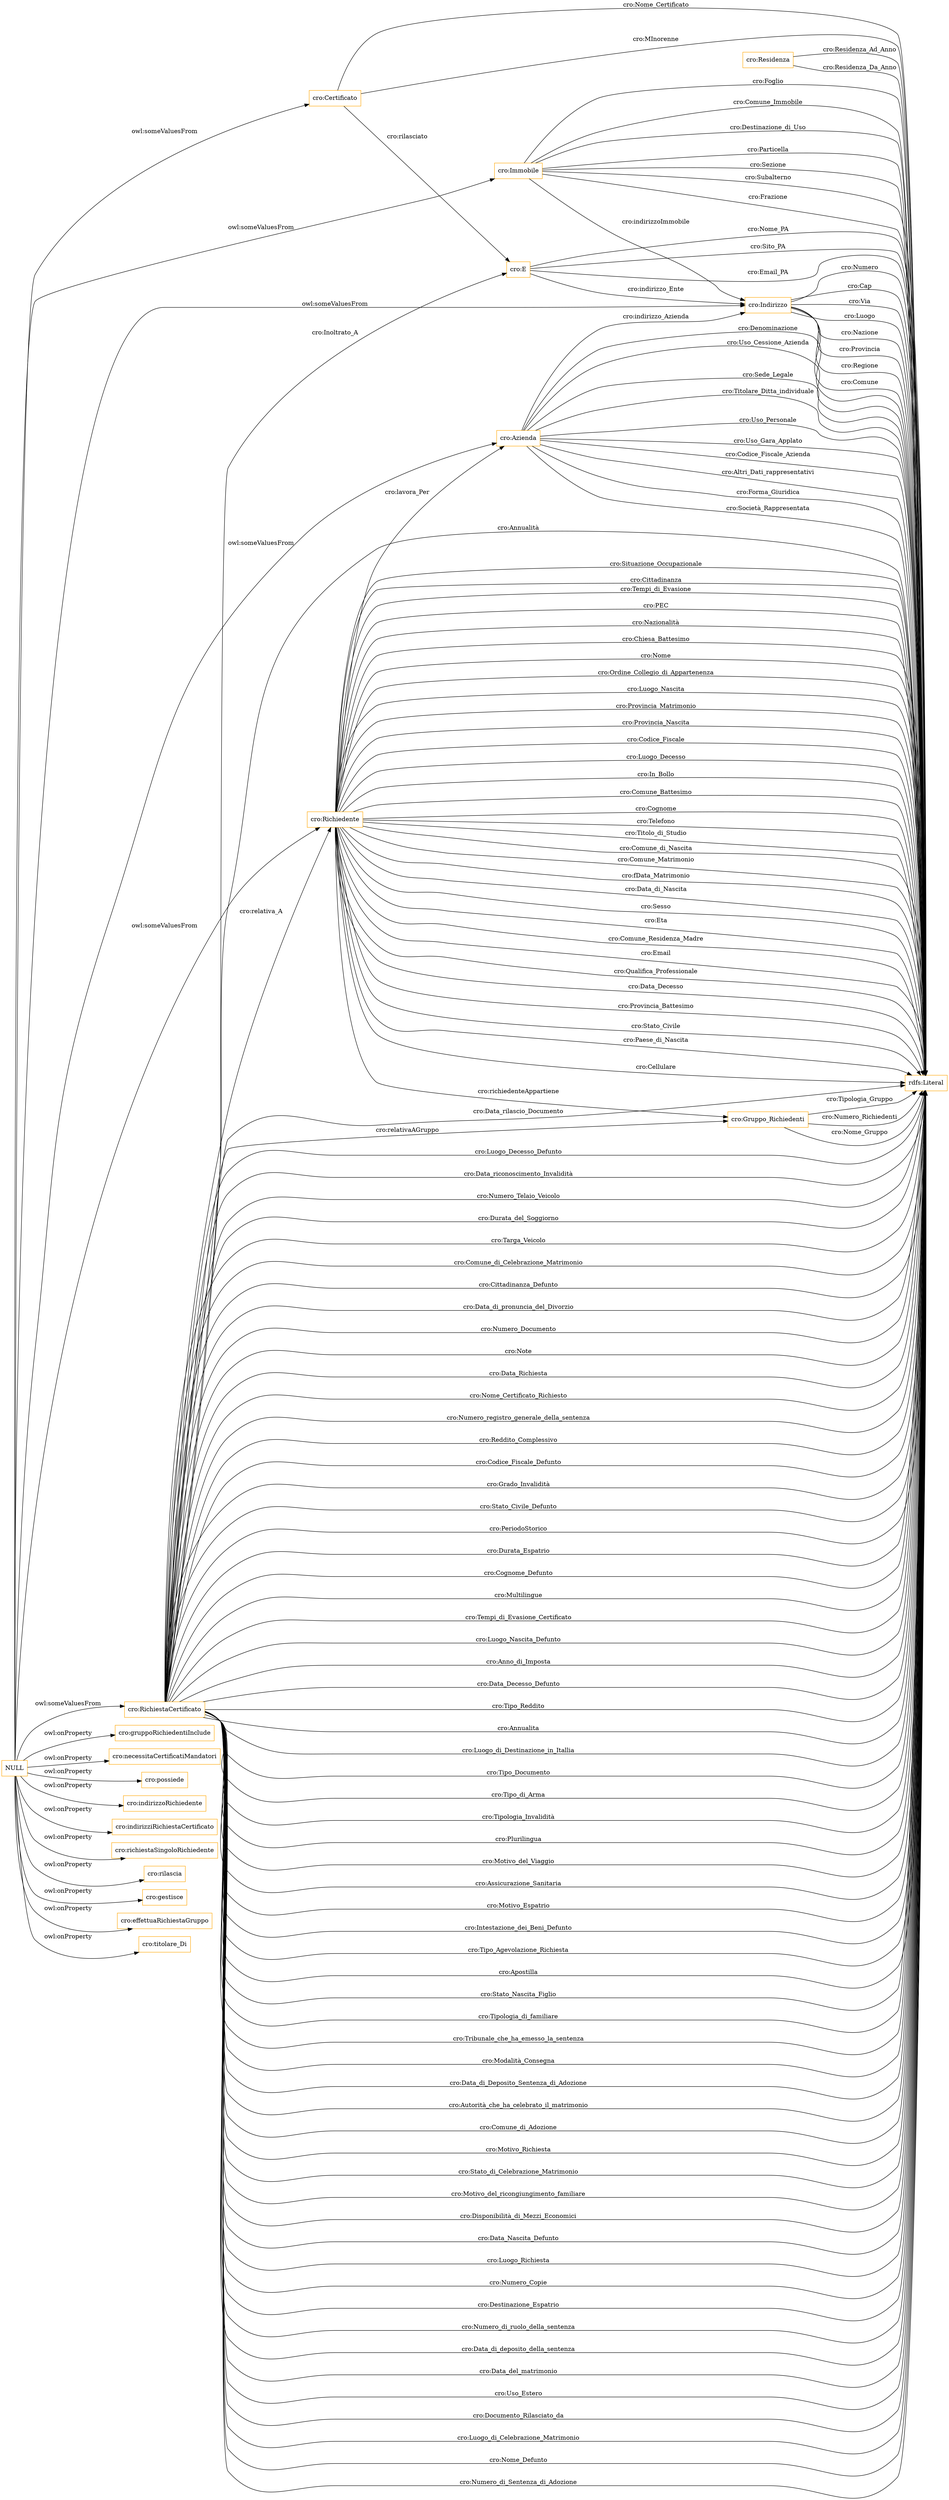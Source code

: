 digraph ar2dtool_diagram { 
rankdir=LR;
size="1501"
node [shape = rectangle, color="orange"]; "cro:Certificato" "cro:Residenza" "cro:E" "cro:Immobile" "cro:Gruppo_Richiedenti" "cro:Indirizzo" "cro:Richiedente" "cro:Azienda" "cro:RichiestaCertificato" ; /*classes style*/
	"NULL" -> "cro:Azienda" [ label = "owl:someValuesFrom" ];
	"NULL" -> "cro:gruppoRichiedentiInclude" [ label = "owl:onProperty" ];
	"NULL" -> "cro:necessitaCertificatiMandatori" [ label = "owl:onProperty" ];
	"NULL" -> "cro:Immobile" [ label = "owl:someValuesFrom" ];
	"NULL" -> "cro:possiede" [ label = "owl:onProperty" ];
	"NULL" -> "cro:indirizzoRichiedente" [ label = "owl:onProperty" ];
	"NULL" -> "cro:indirizziRichiestaCertificato" [ label = "owl:onProperty" ];
	"NULL" -> "cro:richiestaSingoloRichiedente" [ label = "owl:onProperty" ];
	"NULL" -> "cro:rilascia" [ label = "owl:onProperty" ];
	"NULL" -> "cro:gestisce" [ label = "owl:onProperty" ];
	"NULL" -> "cro:effettuaRichiestaGruppo" [ label = "owl:onProperty" ];
	"NULL" -> "cro:Indirizzo" [ label = "owl:someValuesFrom" ];
	"NULL" -> "cro:RichiestaCertificato" [ label = "owl:someValuesFrom" ];
	"NULL" -> "cro:titolare_Di" [ label = "owl:onProperty" ];
	"NULL" -> "cro:Richiedente" [ label = "owl:someValuesFrom" ];
	"NULL" -> "cro:Certificato" [ label = "owl:someValuesFrom" ];
	"cro:RichiestaCertificato" -> "rdfs:Literal" [ label = "cro:Durata_del_Soggiorno" ];
	"cro:Richiedente" -> "rdfs:Literal" [ label = "cro:Cittadinanza" ];
	"cro:Residenza" -> "rdfs:Literal" [ label = "cro:Residenza_Ad_Anno" ];
	"cro:RichiestaCertificato" -> "rdfs:Literal" [ label = "cro:Targa_Veicolo" ];
	"cro:RichiestaCertificato" -> "rdfs:Literal" [ label = "cro:Comune_di_Celebrazione_Matrimonio" ];
	"cro:RichiestaCertificato" -> "cro:E" [ label = "cro:Inoltrato_A" ];
	"cro:Richiedente" -> "rdfs:Literal" [ label = "cro:Tempi_di_Evasione" ];
	"cro:Azienda" -> "rdfs:Literal" [ label = "cro:Uso_Cessione_Azienda" ];
	"cro:RichiestaCertificato" -> "rdfs:Literal" [ label = "cro:Cittadinanza_Defunto" ];
	"cro:RichiestaCertificato" -> "rdfs:Literal" [ label = "cro:Data_di_pronuncia_del_Divorzio" ];
	"cro:Azienda" -> "rdfs:Literal" [ label = "cro:Sede_Legale" ];
	"cro:RichiestaCertificato" -> "rdfs:Literal" [ label = "cro:Numero_Documento" ];
	"cro:Gruppo_Richiedenti" -> "rdfs:Literal" [ label = "cro:Nome_Gruppo" ];
	"cro:RichiestaCertificato" -> "rdfs:Literal" [ label = "cro:Note" ];
	"cro:Immobile" -> "rdfs:Literal" [ label = "cro:Destinazione_di_Uso" ];
	"cro:Richiedente" -> "rdfs:Literal" [ label = "cro:PEC" ];
	"cro:Indirizzo" -> "rdfs:Literal" [ label = "cro:Via" ];
	"cro:Richiedente" -> "rdfs:Literal" [ label = "cro:Nazionalità" ];
	"cro:RichiestaCertificato" -> "rdfs:Literal" [ label = "cro:Data_Richiesta" ];
	"cro:Richiedente" -> "rdfs:Literal" [ label = "cro:Chiesa_Battesimo" ];
	"cro:RichiestaCertificato" -> "rdfs:Literal" [ label = "cro:Nome_Certificato_Richiesto" ];
	"cro:Immobile" -> "rdfs:Literal" [ label = "cro:Particella" ];
	"cro:RichiestaCertificato" -> "rdfs:Literal" [ label = "cro:Numero_registro_generale_della_sentenza" ];
	"cro:RichiestaCertificato" -> "rdfs:Literal" [ label = "cro:Reddito_Complessivo" ];
	"cro:Richiedente" -> "rdfs:Literal" [ label = "cro:Nome" ];
	"cro:RichiestaCertificato" -> "rdfs:Literal" [ label = "cro:Codice_Fiscale_Defunto" ];
	"cro:RichiestaCertificato" -> "rdfs:Literal" [ label = "cro:Grado_Invalidità" ];
	"cro:RichiestaCertificato" -> "rdfs:Literal" [ label = "cro:Stato_Civile_Defunto" ];
	"cro:RichiestaCertificato" -> "rdfs:Literal" [ label = "cro:PeriodoStorico" ];
	"cro:Immobile" -> "rdfs:Literal" [ label = "cro:Sezione" ];
	"cro:E" -> "rdfs:Literal" [ label = "cro:Email_PA" ];
	"cro:Richiedente" -> "rdfs:Literal" [ label = "cro:Ordine_Collegio_di_Appartenenza" ];
	"cro:Azienda" -> "rdfs:Literal" [ label = "cro:Titolare_Ditta_individuale" ];
	"cro:RichiestaCertificato" -> "rdfs:Literal" [ label = "cro:Durata_Espatrio" ];
	"cro:Azienda" -> "rdfs:Literal" [ label = "cro:Uso_Personale" ];
	"cro:RichiestaCertificato" -> "rdfs:Literal" [ label = "cro:Cognome_Defunto" ];
	"cro:RichiestaCertificato" -> "rdfs:Literal" [ label = "cro:Multilingue" ];
	"cro:Richiedente" -> "rdfs:Literal" [ label = "cro:Luogo_Nascita" ];
	"cro:Richiedente" -> "rdfs:Literal" [ label = "cro:Provincia_Matrimonio" ];
	"cro:Indirizzo" -> "rdfs:Literal" [ label = "cro:Luogo" ];
	"cro:RichiestaCertificato" -> "rdfs:Literal" [ label = "cro:Tempi_di_Evasione_Certificato" ];
	"cro:RichiestaCertificato" -> "rdfs:Literal" [ label = "cro:Luogo_Nascita_Defunto" ];
	"cro:Richiedente" -> "rdfs:Literal" [ label = "cro:Provincia_Nascita" ];
	"cro:Residenza" -> "rdfs:Literal" [ label = "cro:Residenza_Da_Anno" ];
	"cro:Richiedente" -> "rdfs:Literal" [ label = "cro:Codice_Fiscale" ];
	"cro:Richiedente" -> "rdfs:Literal" [ label = "cro:Luogo_Decesso" ];
	"cro:Certificato" -> "rdfs:Literal" [ label = "cro:Nome_Certificato" ];
	"cro:Richiedente" -> "rdfs:Literal" [ label = "cro:In_Bollo" ];
	"cro:Certificato" -> "cro:E" [ label = "cro:rilasciato" ];
	"cro:RichiestaCertificato" -> "rdfs:Literal" [ label = "cro:Anno_di_Imposta" ];
	"cro:Richiedente" -> "rdfs:Literal" [ label = "cro:Comune_Battesimo" ];
	"cro:RichiestaCertificato" -> "rdfs:Literal" [ label = "cro:Data_Decesso_Defunto" ];
	"cro:RichiestaCertificato" -> "rdfs:Literal" [ label = "cro:Tipo_Reddito" ];
	"cro:RichiestaCertificato" -> "rdfs:Literal" [ label = "cro:Annualita" ];
	"cro:Richiedente" -> "rdfs:Literal" [ label = "cro:Cognome" ];
	"cro:Richiedente" -> "rdfs:Literal" [ label = "cro:Telefono" ];
	"cro:Indirizzo" -> "rdfs:Literal" [ label = "cro:Nazione" ];
	"cro:Gruppo_Richiedenti" -> "rdfs:Literal" [ label = "cro:Tipologia_Gruppo" ];
	"cro:RichiestaCertificato" -> "rdfs:Literal" [ label = "cro:Luogo_di_Destinazione_in_Itallia" ];
	"cro:RichiestaCertificato" -> "rdfs:Literal" [ label = "cro:Tipo_Documento" ];
	"cro:RichiestaCertificato" -> "rdfs:Literal" [ label = "cro:Tipo_di_Arma" ];
	"cro:Indirizzo" -> "rdfs:Literal" [ label = "cro:Provincia" ];
	"cro:RichiestaCertificato" -> "rdfs:Literal" [ label = "cro:Tipologia_Invalidità" ];
	"cro:RichiestaCertificato" -> "rdfs:Literal" [ label = "cro:Plurilingua" ];
	"cro:RichiestaCertificato" -> "cro:Richiedente" [ label = "cro:relativa_A" ];
	"cro:Richiedente" -> "rdfs:Literal" [ label = "cro:Titolo_di_Studio" ];
	"cro:Azienda" -> "cro:Indirizzo" [ label = "cro:indirizzo_Azienda" ];
	"cro:RichiestaCertificato" -> "rdfs:Literal" [ label = "cro:Motivo_del_Viaggio" ];
	"cro:RichiestaCertificato" -> "rdfs:Literal" [ label = "cro:Assicurazione_Sanitaria" ];
	"cro:E" -> "rdfs:Literal" [ label = "cro:Nome_PA" ];
	"cro:Richiedente" -> "rdfs:Literal" [ label = "cro:Comune_di_Nascita" ];
	"cro:RichiestaCertificato" -> "rdfs:Literal" [ label = "cro:Motivo_Espatrio" ];
	"cro:RichiestaCertificato" -> "rdfs:Literal" [ label = "cro:Intestazione_dei_Beni_Defunto" ];
	"cro:Richiedente" -> "cro:Azienda" [ label = "cro:lavora_Per" ];
	"cro:E" -> "rdfs:Literal" [ label = "cro:Sito_PA" ];
	"cro:RichiestaCertificato" -> "rdfs:Literal" [ label = "cro:Tipo_Agevolazione_Richiesta" ];
	"cro:RichiestaCertificato" -> "rdfs:Literal" [ label = "cro:Apostilla" ];
	"cro:Richiedente" -> "rdfs:Literal" [ label = "cro:Comune_Matrimonio" ];
	"cro:Indirizzo" -> "rdfs:Literal" [ label = "cro:Regione" ];
	"cro:Richiedente" -> "rdfs:Literal" [ label = "cro:fData_Matrimonio" ];
	"cro:RichiestaCertificato" -> "rdfs:Literal" [ label = "cro:Stato_Nascita_Figlio" ];
	"cro:Richiedente" -> "rdfs:Literal" [ label = "cro:Data_di_Nascita" ];
	"cro:Richiedente" -> "rdfs:Literal" [ label = "cro:Sesso" ];
	"cro:Immobile" -> "rdfs:Literal" [ label = "cro:Subalterno" ];
	"cro:RichiestaCertificato" -> "rdfs:Literal" [ label = "cro:Tipologia_di_familiare" ];
	"cro:RichiestaCertificato" -> "rdfs:Literal" [ label = "cro:Tribunale_che_ha_emesso_la_sentenza" ];
	"cro:RichiestaCertificato" -> "rdfs:Literal" [ label = "cro:Modalità_Consegna" ];
	"cro:Immobile" -> "rdfs:Literal" [ label = "cro:Frazione" ];
	"cro:RichiestaCertificato" -> "rdfs:Literal" [ label = "cro:Data_di_Deposito_Sentenza_di_Adozione" ];
	"cro:RichiestaCertificato" -> "rdfs:Literal" [ label = "cro:Autorità_che_ha_celebrato_il_matrimonio" ];
	"cro:RichiestaCertificato" -> "cro:Gruppo_Richiedenti" [ label = "cro:relativaAGruppo" ];
	"cro:RichiestaCertificato" -> "rdfs:Literal" [ label = "cro:Comune_di_Adozione" ];
	"cro:Azienda" -> "rdfs:Literal" [ label = "cro:Uso_Gara_Applato" ];
	"cro:RichiestaCertificato" -> "rdfs:Literal" [ label = "cro:Motivo_Richiesta" ];
	"cro:RichiestaCertificato" -> "rdfs:Literal" [ label = "cro:Stato_di_Celebrazione_Matrimonio" ];
	"cro:Richiedente" -> "rdfs:Literal" [ label = "cro:Eta" ];
	"cro:Indirizzo" -> "rdfs:Literal" [ label = "cro:Comune" ];
	"cro:RichiestaCertificato" -> "rdfs:Literal" [ label = "cro:Motivo_del_ricongiungimento_familiare" ];
	"cro:RichiestaCertificato" -> "rdfs:Literal" [ label = "cro:Disponibilità_di_Mezzi_Economici" ];
	"cro:Gruppo_Richiedenti" -> "rdfs:Literal" [ label = "cro:Numero_Richiedenti" ];
	"cro:RichiestaCertificato" -> "rdfs:Literal" [ label = "cro:Data_Nascita_Defunto" ];
	"cro:Richiedente" -> "rdfs:Literal" [ label = "cro:Comune_Residenza_Madre" ];
	"cro:Immobile" -> "rdfs:Literal" [ label = "cro:Foglio" ];
	"cro:Azienda" -> "rdfs:Literal" [ label = "cro:Codice_Fiscale_Azienda" ];
	"cro:RichiestaCertificato" -> "rdfs:Literal" [ label = "cro:Luogo_Richiesta" ];
	"cro:Azienda" -> "rdfs:Literal" [ label = "cro:Altri_Dati_rappresentativi" ];
	"cro:Richiedente" -> "rdfs:Literal" [ label = "cro:Email" ];
	"cro:Azienda" -> "rdfs:Literal" [ label = "cro:Forma_Giuridica" ];
	"cro:Richiedente" -> "rdfs:Literal" [ label = "cro:Qualifica_Professionale" ];
	"cro:Azienda" -> "rdfs:Literal" [ label = "cro:Società_Rappresentata" ];
	"cro:Indirizzo" -> "rdfs:Literal" [ label = "cro:Numero" ];
	"cro:Richiedente" -> "rdfs:Literal" [ label = "cro:Data_Decesso" ];
	"cro:RichiestaCertificato" -> "rdfs:Literal" [ label = "cro:Numero_Copie" ];
	"cro:RichiestaCertificato" -> "rdfs:Literal" [ label = "cro:Destinazione_Espatrio" ];
	"cro:Azienda" -> "rdfs:Literal" [ label = "cro:Denominazione" ];
	"cro:RichiestaCertificato" -> "rdfs:Literal" [ label = "cro:Numero_di_ruolo_della_sentenza" ];
	"cro:Richiedente" -> "cro:Gruppo_Richiedenti" [ label = "cro:richiedenteAppartiene" ];
	"cro:RichiestaCertificato" -> "rdfs:Literal" [ label = "cro:Data_di_deposito_della_sentenza" ];
	"cro:Immobile" -> "rdfs:Literal" [ label = "cro:Comune_Immobile" ];
	"cro:RichiestaCertificato" -> "rdfs:Literal" [ label = "cro:Data_del_matrimonio" ];
	"cro:RichiestaCertificato" -> "rdfs:Literal" [ label = "cro:Uso_Estero" ];
	"cro:Certificato" -> "rdfs:Literal" [ label = "cro:MInorenne" ];
	"cro:RichiestaCertificato" -> "rdfs:Literal" [ label = "cro:Documento_Rilasciato_da" ];
	"cro:RichiestaCertificato" -> "rdfs:Literal" [ label = "cro:Luogo_di_Celebrazione_Matrimonio" ];
	"cro:RichiestaCertificato" -> "rdfs:Literal" [ label = "cro:Nome_Defunto" ];
	"cro:RichiestaCertificato" -> "rdfs:Literal" [ label = "cro:Numero_di_Sentenza_di_Adozione" ];
	"cro:RichiestaCertificato" -> "rdfs:Literal" [ label = "cro:Annualità" ];
	"cro:RichiestaCertificato" -> "rdfs:Literal" [ label = "cro:Data_rilascio_Documento" ];
	"cro:Richiedente" -> "rdfs:Literal" [ label = "cro:Provincia_Battesimo" ];
	"cro:Richiedente" -> "rdfs:Literal" [ label = "cro:Stato_Civile" ];
	"cro:E" -> "cro:Indirizzo" [ label = "cro:indirizzo_Ente" ];
	"cro:RichiestaCertificato" -> "rdfs:Literal" [ label = "cro:Luogo_Decesso_Defunto" ];
	"cro:Richiedente" -> "rdfs:Literal" [ label = "cro:Paese_di_Nascita" ];
	"cro:Richiedente" -> "rdfs:Literal" [ label = "cro:Cellulare" ];
	"cro:RichiestaCertificato" -> "rdfs:Literal" [ label = "cro:Data_riconoscimento_Invalidità" ];
	"cro:Richiedente" -> "rdfs:Literal" [ label = "cro:Situazione_Occupazionale" ];
	"cro:RichiestaCertificato" -> "rdfs:Literal" [ label = "cro:Numero_Telaio_Veicolo" ];
	"cro:Indirizzo" -> "rdfs:Literal" [ label = "cro:Cap" ];
	"cro:Immobile" -> "cro:Indirizzo" [ label = "cro:indirizzoImmobile" ];

}
